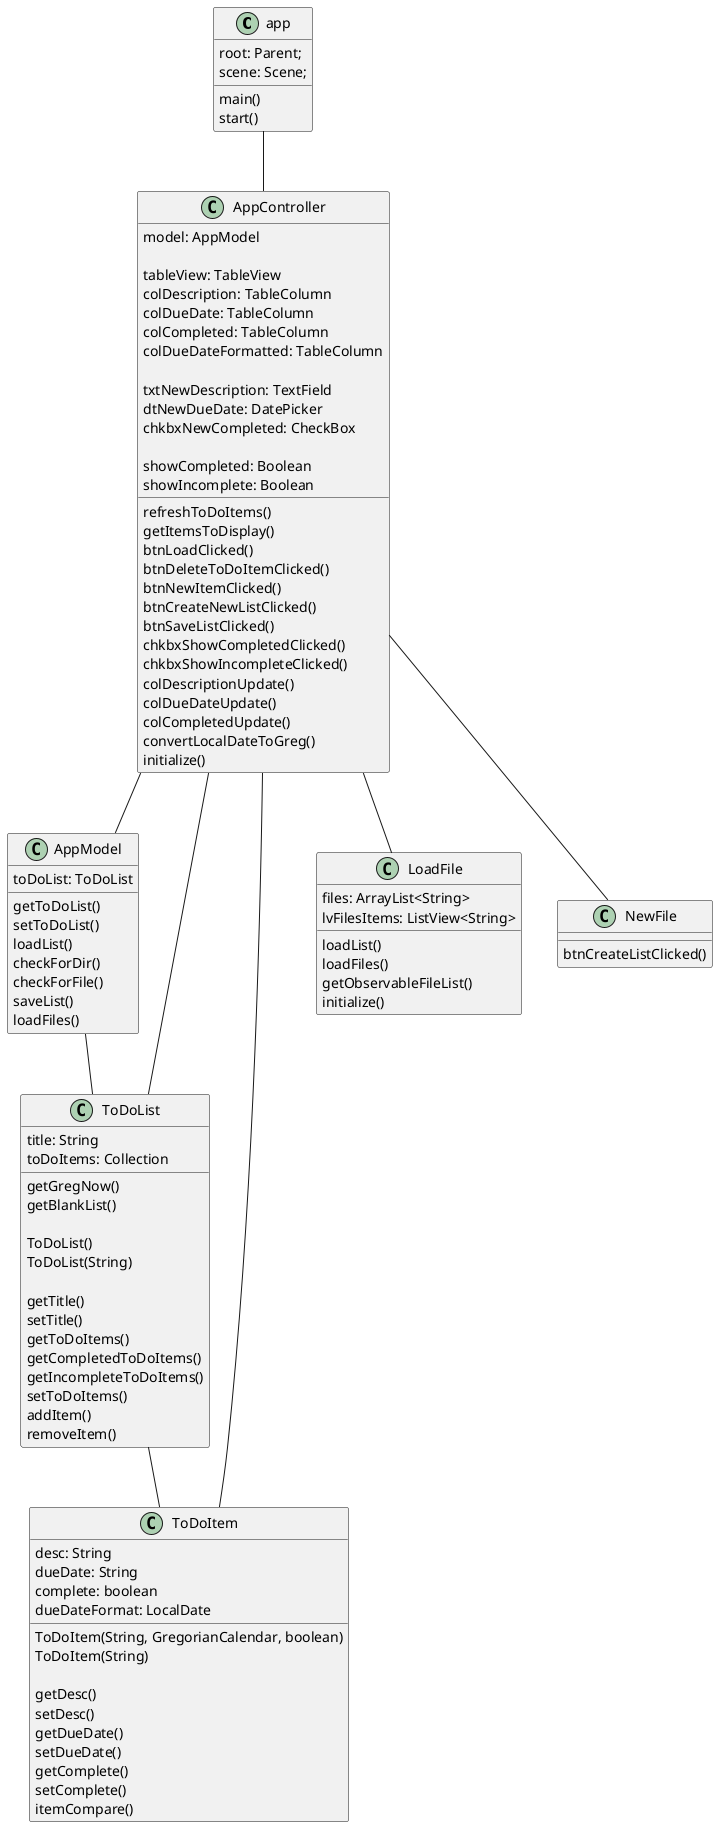 /*
 *  UCF COP3330 Fall 2021 Assignment 4 Solution
 *  Copyright 2021 Muhammad Uzair
 */

@startuml
'https://plantuml.com/class-diagram

class app {
    root: Parent;
    scene: Scene;

    main()
    start()
}

class AppController {
    model: AppModel

    tableView: TableView
    colDescription: TableColumn
    colDueDate: TableColumn
    colCompleted: TableColumn
    colDueDateFormatted: TableColumn

    txtNewDescription: TextField
    dtNewDueDate: DatePicker
    chkbxNewCompleted: CheckBox

    showCompleted: Boolean
    showIncomplete: Boolean

    refreshToDoItems()
    getItemsToDisplay()
    btnLoadClicked()
    btnDeleteToDoItemClicked()
    btnNewItemClicked()
    btnCreateNewListClicked()
    btnSaveListClicked()
    chkbxShowCompletedClicked()
    chkbxShowIncompleteClicked()
    colDescriptionUpdate()
    colDueDateUpdate()
    colCompletedUpdate()
    convertLocalDateToGreg()
    initialize()
}

class AppModel {
    toDoList: ToDoList

    getToDoList()
    setToDoList()
    loadList()
    checkForDir()
    checkForFile()
    saveList()
    loadFiles()
}

class ToDoList {
    title: String
    toDoItems: Collection

    getGregNow()
    getBlankList()

    ToDoList()
    ToDoList(String)

    getTitle()
    setTitle()
    getToDoItems()
    getCompletedToDoItems()
    getIncompleteToDoItems()
    setToDoItems()
    addItem()
    removeItem()
}

class ToDoItem {
    desc: String
    dueDate: String
    complete: boolean
    dueDateFormat: LocalDate

    ToDoItem(String, GregorianCalendar, boolean)
    ToDoItem(String)

    getDesc()
    setDesc()
    getDueDate()
    setDueDate()
    getComplete()
    setComplete()
    itemCompare()
}

class LoadFile {
    files: ArrayList<String>
    lvFilesItems: ListView<String>

    loadList()
    loadFiles()
    getObservableFileList()
    initialize()
}

class NewFile {
    btnCreateListClicked()
}

app -- AppController
AppController -- AppModel
AppController -- ToDoList
AppController -- ToDoItem
AppController -- LoadFile
AppController -- NewFile
AppModel -- ToDoList
ToDoList -- ToDoItem

@enduml